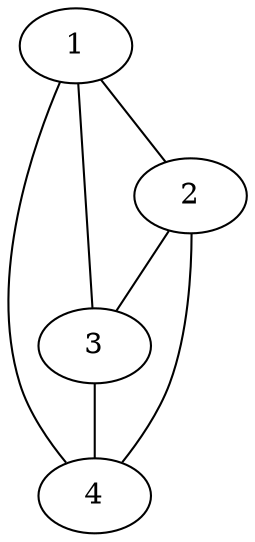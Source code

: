 
graph
{
3 [pos = "0,2!"]

4 [pos = "1,2!"]

1 [pos = "0,3!"]

2 [pos = "1,3!"]

1 -- 4
1 -- 3
1 -- 2
2 -- 4
2 -- 3
3 -- 4
}
